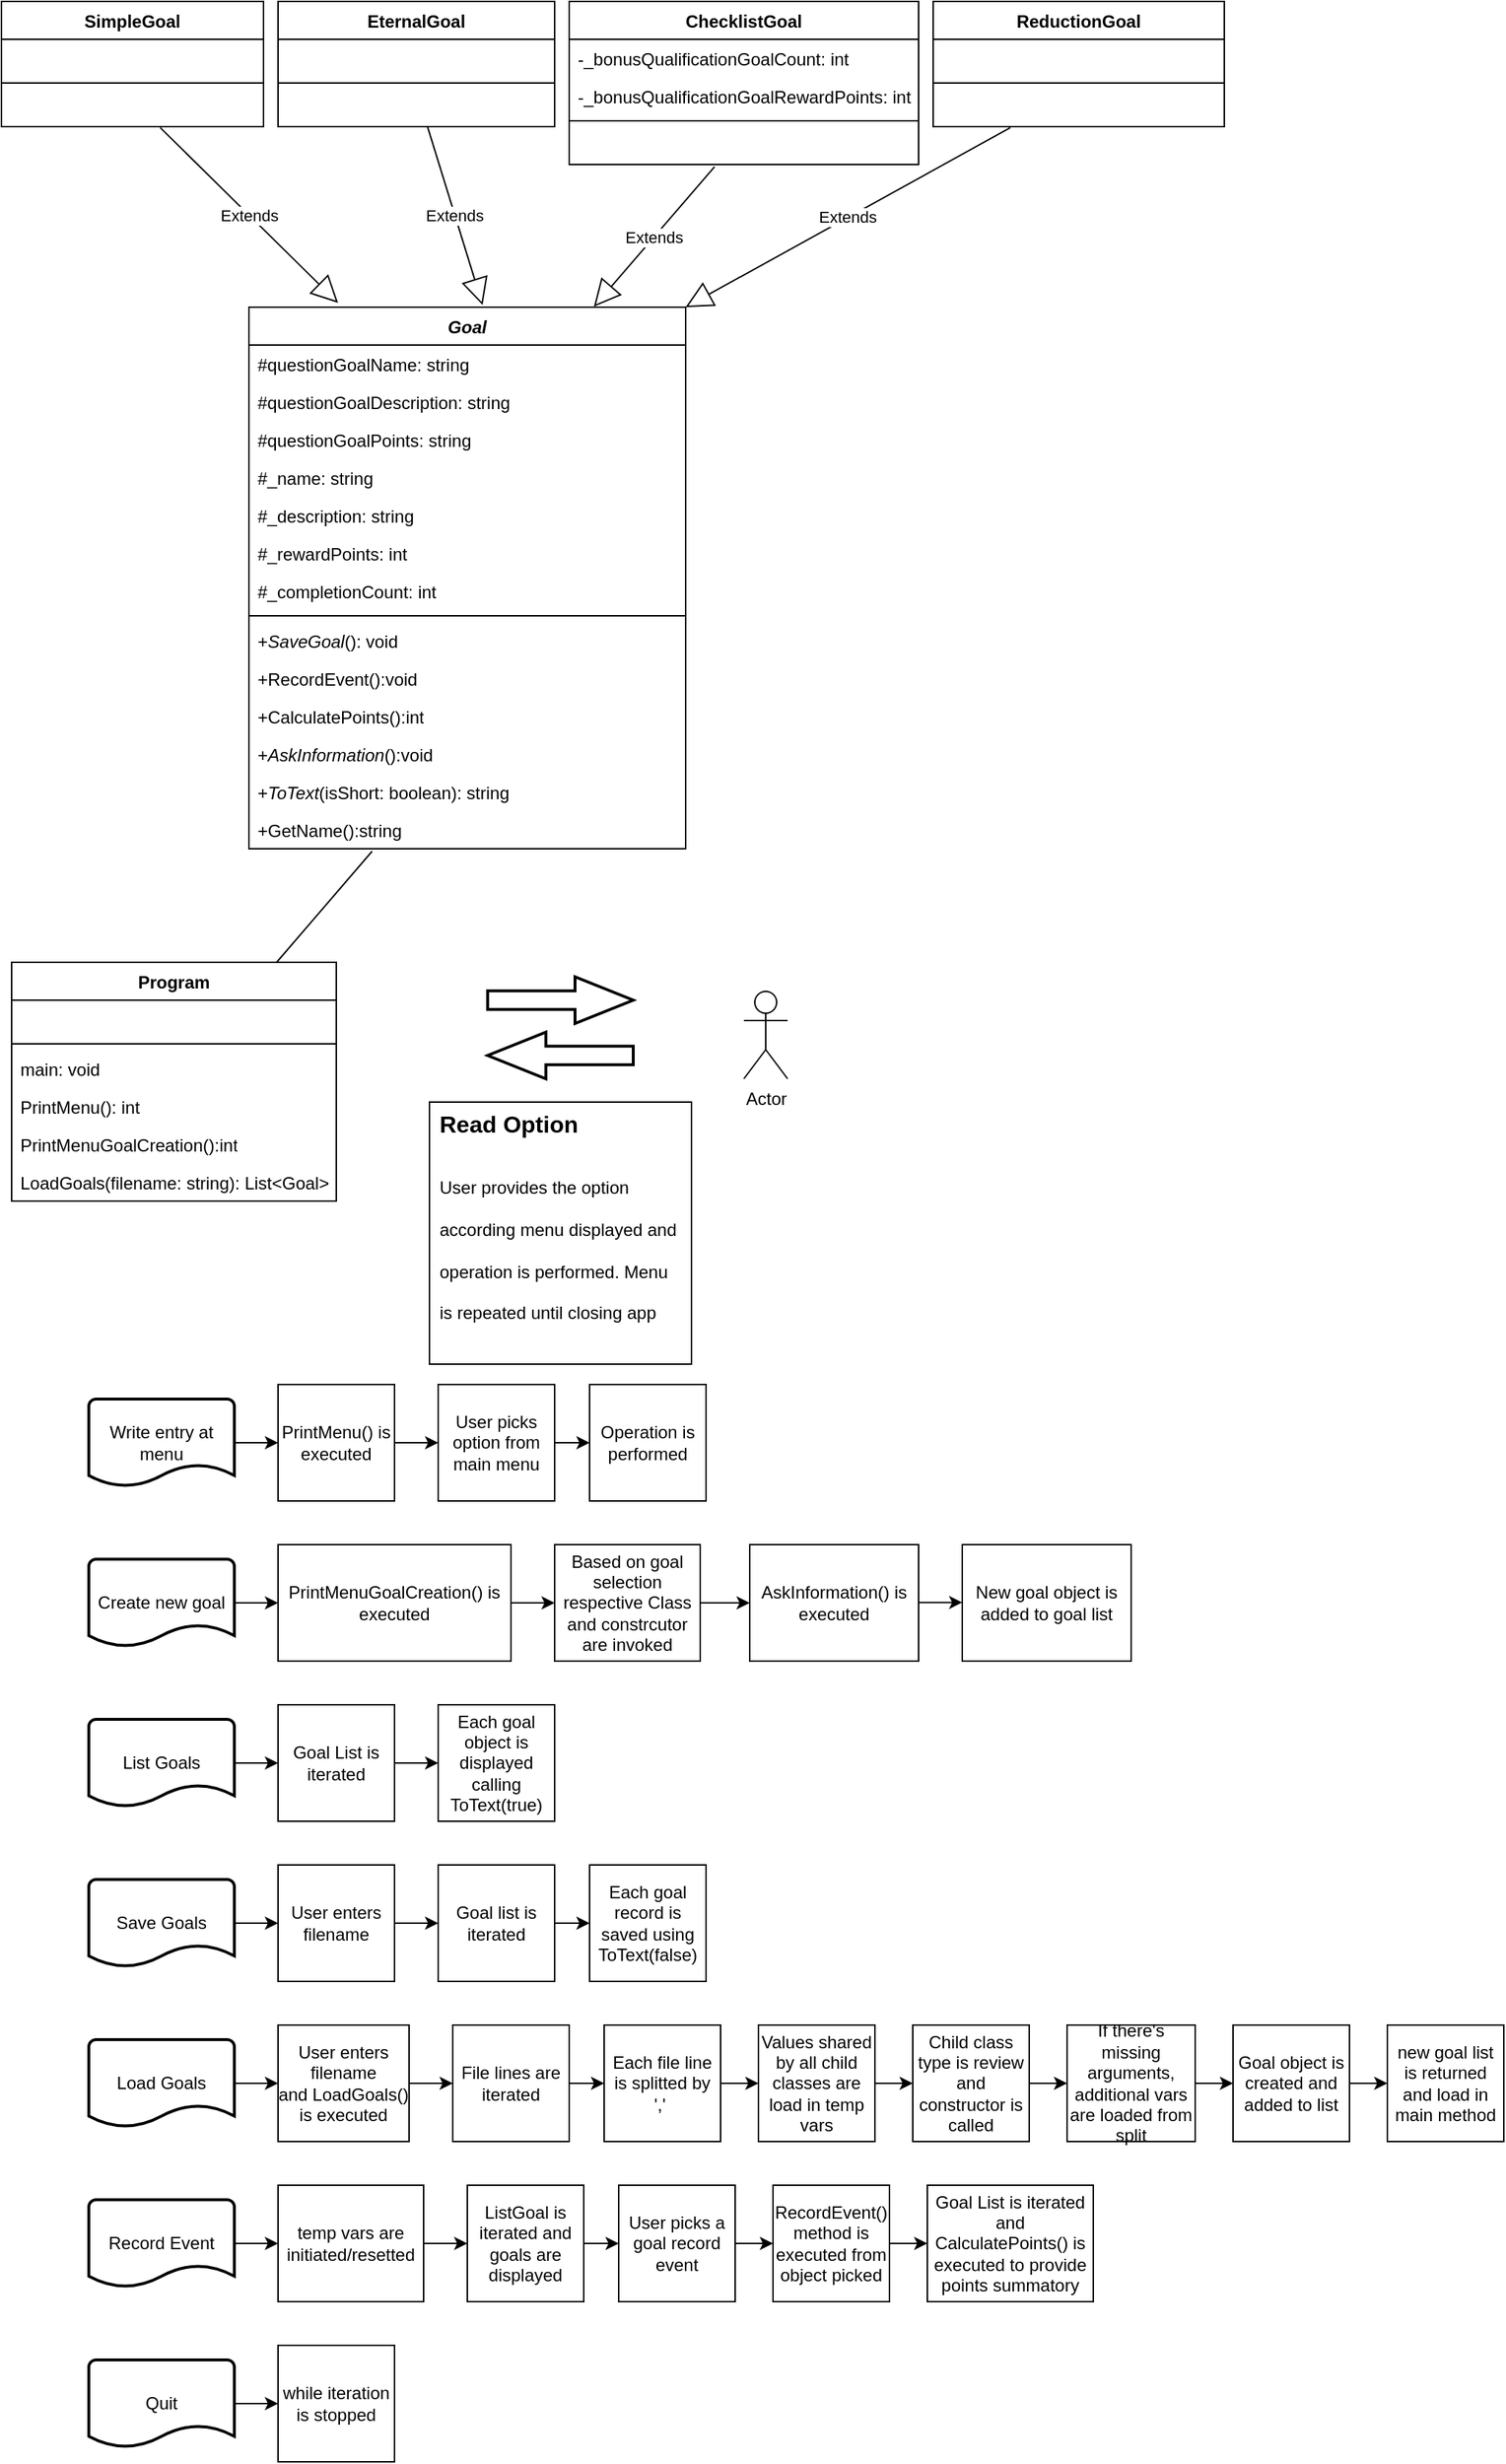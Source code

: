 <mxfile version="21.2.9" type="google">
  <diagram name="Página-1" id="rrA9re0o1Lf5HBQZPJvd">
    <mxGraphModel grid="1" page="1" gridSize="10" guides="1" tooltips="1" connect="1" arrows="1" fold="1" pageScale="1" pageWidth="3300" pageHeight="4681" math="0" shadow="0">
      <root>
        <mxCell id="0" />
        <mxCell id="1" parent="0" />
        <mxCell id="lyQR7dfn_63zOgrAIOVA-13" value="&lt;i&gt;Goal&lt;/i&gt;" style="swimlane;fontStyle=1;align=center;verticalAlign=top;childLayout=stackLayout;horizontal=1;startSize=26;horizontalStack=0;resizeParent=1;resizeParentMax=0;resizeLast=0;collapsible=1;marginBottom=0;whiteSpace=wrap;html=1;" vertex="1" parent="1">
          <mxGeometry x="180" y="230" width="300" height="372" as="geometry" />
        </mxCell>
        <mxCell id="srRdRN-oWmKrugsw8aTW-12" value="#questionGoalName: string" style="text;strokeColor=none;fillColor=none;align=left;verticalAlign=top;spacingLeft=4;spacingRight=4;overflow=hidden;rotatable=0;points=[[0,0.5],[1,0.5]];portConstraint=eastwest;whiteSpace=wrap;html=1;" vertex="1" parent="lyQR7dfn_63zOgrAIOVA-13">
          <mxGeometry y="26" width="300" height="26" as="geometry" />
        </mxCell>
        <mxCell id="srRdRN-oWmKrugsw8aTW-13" value="#questionGoalDescription: string" style="text;strokeColor=none;fillColor=none;align=left;verticalAlign=top;spacingLeft=4;spacingRight=4;overflow=hidden;rotatable=0;points=[[0,0.5],[1,0.5]];portConstraint=eastwest;whiteSpace=wrap;html=1;" vertex="1" parent="lyQR7dfn_63zOgrAIOVA-13">
          <mxGeometry y="52" width="300" height="26" as="geometry" />
        </mxCell>
        <mxCell id="srRdRN-oWmKrugsw8aTW-14" value="#questionGoalPoints: string" style="text;strokeColor=none;fillColor=none;align=left;verticalAlign=top;spacingLeft=4;spacingRight=4;overflow=hidden;rotatable=0;points=[[0,0.5],[1,0.5]];portConstraint=eastwest;whiteSpace=wrap;html=1;" vertex="1" parent="lyQR7dfn_63zOgrAIOVA-13">
          <mxGeometry y="78" width="300" height="26" as="geometry" />
        </mxCell>
        <mxCell id="lyQR7dfn_63zOgrAIOVA-17" value="#_name: string" style="text;strokeColor=none;fillColor=none;align=left;verticalAlign=top;spacingLeft=4;spacingRight=4;overflow=hidden;rotatable=0;points=[[0,0.5],[1,0.5]];portConstraint=eastwest;whiteSpace=wrap;html=1;" vertex="1" parent="lyQR7dfn_63zOgrAIOVA-13">
          <mxGeometry y="104" width="300" height="26" as="geometry" />
        </mxCell>
        <mxCell id="lyQR7dfn_63zOgrAIOVA-14" value="#_description: string" style="text;strokeColor=none;fillColor=none;align=left;verticalAlign=top;spacingLeft=4;spacingRight=4;overflow=hidden;rotatable=0;points=[[0,0.5],[1,0.5]];portConstraint=eastwest;whiteSpace=wrap;html=1;" vertex="1" parent="lyQR7dfn_63zOgrAIOVA-13">
          <mxGeometry y="130" width="300" height="26" as="geometry" />
        </mxCell>
        <mxCell id="peohAKJxIeYFRGhAlKBV-2" value="#_rewardPoints: int" style="text;strokeColor=none;fillColor=none;align=left;verticalAlign=top;spacingLeft=4;spacingRight=4;overflow=hidden;rotatable=0;points=[[0,0.5],[1,0.5]];portConstraint=eastwest;whiteSpace=wrap;html=1;" vertex="1" parent="lyQR7dfn_63zOgrAIOVA-13">
          <mxGeometry y="156" width="300" height="26" as="geometry" />
        </mxCell>
        <mxCell id="peohAKJxIeYFRGhAlKBV-3" value="#_completionCount: int" style="text;strokeColor=none;fillColor=none;align=left;verticalAlign=top;spacingLeft=4;spacingRight=4;overflow=hidden;rotatable=0;points=[[0,0.5],[1,0.5]];portConstraint=eastwest;whiteSpace=wrap;html=1;" vertex="1" parent="lyQR7dfn_63zOgrAIOVA-13">
          <mxGeometry y="182" width="300" height="26" as="geometry" />
        </mxCell>
        <mxCell id="lyQR7dfn_63zOgrAIOVA-15" value="" style="line;strokeWidth=1;fillColor=none;align=left;verticalAlign=middle;spacingTop=-1;spacingLeft=3;spacingRight=3;rotatable=0;labelPosition=right;points=[];portConstraint=eastwest;strokeColor=inherit;" vertex="1" parent="lyQR7dfn_63zOgrAIOVA-13">
          <mxGeometry y="208" width="300" height="8" as="geometry" />
        </mxCell>
        <mxCell id="lyQR7dfn_63zOgrAIOVA-20" value="+&lt;i&gt;SaveGoal&lt;/i&gt;(): void" style="text;strokeColor=none;fillColor=none;align=left;verticalAlign=top;spacingLeft=4;spacingRight=4;overflow=hidden;rotatable=0;points=[[0,0.5],[1,0.5]];portConstraint=eastwest;whiteSpace=wrap;html=1;" vertex="1" parent="lyQR7dfn_63zOgrAIOVA-13">
          <mxGeometry y="216" width="300" height="26" as="geometry" />
        </mxCell>
        <mxCell id="peohAKJxIeYFRGhAlKBV-9" value="+RecordEvent():void" style="text;strokeColor=none;fillColor=none;align=left;verticalAlign=top;spacingLeft=4;spacingRight=4;overflow=hidden;rotatable=0;points=[[0,0.5],[1,0.5]];portConstraint=eastwest;whiteSpace=wrap;html=1;" vertex="1" parent="lyQR7dfn_63zOgrAIOVA-13">
          <mxGeometry y="242" width="300" height="26" as="geometry" />
        </mxCell>
        <mxCell id="peohAKJxIeYFRGhAlKBV-30" value="+CalculatePoints():int" style="text;strokeColor=none;fillColor=none;align=left;verticalAlign=top;spacingLeft=4;spacingRight=4;overflow=hidden;rotatable=0;points=[[0,0.5],[1,0.5]];portConstraint=eastwest;whiteSpace=wrap;html=1;" vertex="1" parent="lyQR7dfn_63zOgrAIOVA-13">
          <mxGeometry y="268" width="300" height="26" as="geometry" />
        </mxCell>
        <mxCell id="srRdRN-oWmKrugsw8aTW-11" value="+&lt;i style=&quot;border-color: var(--border-color);&quot;&gt;AskInformation&lt;/i&gt;():void" style="text;strokeColor=none;fillColor=none;align=left;verticalAlign=top;spacingLeft=4;spacingRight=4;overflow=hidden;rotatable=0;points=[[0,0.5],[1,0.5]];portConstraint=eastwest;whiteSpace=wrap;html=1;" vertex="1" parent="lyQR7dfn_63zOgrAIOVA-13">
          <mxGeometry y="294" width="300" height="26" as="geometry" />
        </mxCell>
        <mxCell id="srRdRN-oWmKrugsw8aTW-15" value="+&lt;i&gt;ToText&lt;/i&gt;(isShort: boolean): string&amp;nbsp;" style="text;strokeColor=none;fillColor=none;align=left;verticalAlign=top;spacingLeft=4;spacingRight=4;overflow=hidden;rotatable=0;points=[[0,0.5],[1,0.5]];portConstraint=eastwest;whiteSpace=wrap;html=1;" vertex="1" parent="lyQR7dfn_63zOgrAIOVA-13">
          <mxGeometry y="320" width="300" height="26" as="geometry" />
        </mxCell>
        <mxCell id="srRdRN-oWmKrugsw8aTW-16" value="+GetName():string" style="text;strokeColor=none;fillColor=none;align=left;verticalAlign=top;spacingLeft=4;spacingRight=4;overflow=hidden;rotatable=0;points=[[0,0.5],[1,0.5]];portConstraint=eastwest;whiteSpace=wrap;html=1;" vertex="1" parent="lyQR7dfn_63zOgrAIOVA-13">
          <mxGeometry y="346" width="300" height="26" as="geometry" />
        </mxCell>
        <mxCell id="lyQR7dfn_63zOgrAIOVA-27" value="Program" style="swimlane;fontStyle=1;align=center;verticalAlign=top;childLayout=stackLayout;horizontal=1;startSize=26;horizontalStack=0;resizeParent=1;resizeParentMax=0;resizeLast=0;collapsible=1;marginBottom=0;whiteSpace=wrap;html=1;" vertex="1" parent="1">
          <mxGeometry x="17" y="680" width="223" height="164" as="geometry" />
        </mxCell>
        <mxCell id="lyQR7dfn_63zOgrAIOVA-28" value="&amp;nbsp;" style="text;strokeColor=none;fillColor=none;align=left;verticalAlign=top;spacingLeft=4;spacingRight=4;overflow=hidden;rotatable=0;points=[[0,0.5],[1,0.5]];portConstraint=eastwest;whiteSpace=wrap;html=1;" vertex="1" parent="lyQR7dfn_63zOgrAIOVA-27">
          <mxGeometry y="26" width="223" height="26" as="geometry" />
        </mxCell>
        <mxCell id="lyQR7dfn_63zOgrAIOVA-29" value="" style="line;strokeWidth=1;fillColor=none;align=left;verticalAlign=middle;spacingTop=-1;spacingLeft=3;spacingRight=3;rotatable=0;labelPosition=right;points=[];portConstraint=eastwest;strokeColor=inherit;" vertex="1" parent="lyQR7dfn_63zOgrAIOVA-27">
          <mxGeometry y="52" width="223" height="8" as="geometry" />
        </mxCell>
        <mxCell id="lyQR7dfn_63zOgrAIOVA-30" value="main: void" style="text;strokeColor=none;fillColor=none;align=left;verticalAlign=top;spacingLeft=4;spacingRight=4;overflow=hidden;rotatable=0;points=[[0,0.5],[1,0.5]];portConstraint=eastwest;whiteSpace=wrap;html=1;" vertex="1" parent="lyQR7dfn_63zOgrAIOVA-27">
          <mxGeometry y="60" width="223" height="26" as="geometry" />
        </mxCell>
        <mxCell id="peohAKJxIeYFRGhAlKBV-31" value="PrintMenu(): int" style="text;strokeColor=none;fillColor=none;align=left;verticalAlign=top;spacingLeft=4;spacingRight=4;overflow=hidden;rotatable=0;points=[[0,0.5],[1,0.5]];portConstraint=eastwest;whiteSpace=wrap;html=1;" vertex="1" parent="lyQR7dfn_63zOgrAIOVA-27">
          <mxGeometry y="86" width="223" height="26" as="geometry" />
        </mxCell>
        <mxCell id="srRdRN-oWmKrugsw8aTW-17" value="PrintMenuGoalCreation():int" style="text;strokeColor=none;fillColor=none;align=left;verticalAlign=top;spacingLeft=4;spacingRight=4;overflow=hidden;rotatable=0;points=[[0,0.5],[1,0.5]];portConstraint=eastwest;whiteSpace=wrap;html=1;" vertex="1" parent="lyQR7dfn_63zOgrAIOVA-27">
          <mxGeometry y="112" width="223" height="26" as="geometry" />
        </mxCell>
        <mxCell id="srRdRN-oWmKrugsw8aTW-18" value="LoadGoals(filename: string): List&amp;lt;Goal&amp;gt;" style="text;strokeColor=none;fillColor=none;align=left;verticalAlign=top;spacingLeft=4;spacingRight=4;overflow=hidden;rotatable=0;points=[[0,0.5],[1,0.5]];portConstraint=eastwest;whiteSpace=wrap;html=1;" vertex="1" parent="lyQR7dfn_63zOgrAIOVA-27">
          <mxGeometry y="138" width="223" height="26" as="geometry" />
        </mxCell>
        <mxCell id="lyQR7dfn_63zOgrAIOVA-31" value="Actor" style="shape=umlActor;verticalLabelPosition=bottom;verticalAlign=top;html=1;" vertex="1" parent="1">
          <mxGeometry x="520" y="700" width="30" height="60" as="geometry" />
        </mxCell>
        <mxCell id="lyQR7dfn_63zOgrAIOVA-40" value="" style="group" vertex="1" connectable="0" parent="1">
          <mxGeometry x="304" y="776" width="180" height="180" as="geometry" />
        </mxCell>
        <mxCell id="lyQR7dfn_63zOgrAIOVA-39" value="" style="whiteSpace=wrap;html=1;aspect=fixed;" vertex="1" parent="lyQR7dfn_63zOgrAIOVA-40">
          <mxGeometry width="180" height="180" as="geometry" />
        </mxCell>
        <mxCell id="lyQR7dfn_63zOgrAIOVA-38" value="&lt;h1 style=&quot;font-size: 16px;&quot;&gt;&lt;span style=&quot;background-color: initial;&quot;&gt;&lt;font style=&quot;font-size: 16px;&quot;&gt;Read Option&lt;/font&gt;&lt;/span&gt;&lt;/h1&gt;&lt;h1 style=&quot;&quot;&gt;&lt;span style=&quot;background-color: initial; font-weight: normal;&quot;&gt;&lt;font style=&quot;font-size: 12px;&quot;&gt;User provides the option according menu displayed and operation is performed. Menu is repeated until closing app&lt;/font&gt;&lt;/span&gt;&lt;br&gt;&lt;/h1&gt;" style="text;html=1;strokeColor=none;fillColor=none;spacing=5;spacingTop=-20;whiteSpace=wrap;overflow=hidden;rounded=0;" vertex="1" parent="lyQR7dfn_63zOgrAIOVA-40">
          <mxGeometry x="2" y="5" width="176" height="170" as="geometry" />
        </mxCell>
        <mxCell id="lyQR7dfn_63zOgrAIOVA-48" value="" style="group" connectable="0" vertex="1" parent="1">
          <mxGeometry x="300" y="540" width="100" height="70" as="geometry" />
        </mxCell>
        <mxCell id="lyQR7dfn_63zOgrAIOVA-33" value="" style="verticalLabelPosition=bottom;verticalAlign=top;html=1;strokeWidth=2;shape=mxgraph.arrows2.arrow;dy=0.6;dx=40;notch=0;" vertex="1" parent="lyQR7dfn_63zOgrAIOVA-48">
          <mxGeometry x="44" y="150" width="100" height="32" as="geometry" />
        </mxCell>
        <mxCell id="lyQR7dfn_63zOgrAIOVA-47" value="" style="verticalLabelPosition=bottom;verticalAlign=top;html=1;strokeWidth=2;shape=mxgraph.arrows2.arrow;dy=0.6;dx=40;notch=0;rotation=-180;" vertex="1" parent="lyQR7dfn_63zOgrAIOVA-48">
          <mxGeometry x="44" y="188" width="100" height="32" as="geometry" />
        </mxCell>
        <mxCell id="lyQR7dfn_63zOgrAIOVA-54" style="edgeStyle=orthogonalEdgeStyle;rounded=0;orthogonalLoop=1;jettySize=auto;html=1;exitX=1;exitY=0.5;exitDx=0;exitDy=0;exitPerimeter=0;entryX=0;entryY=0.5;entryDx=0;entryDy=0;" edge="1" parent="1" source="lyQR7dfn_63zOgrAIOVA-49" target="lyQR7dfn_63zOgrAIOVA-50">
          <mxGeometry relative="1" as="geometry" />
        </mxCell>
        <mxCell id="lyQR7dfn_63zOgrAIOVA-49" value="Write entry at menu" style="strokeWidth=2;html=1;shape=mxgraph.flowchart.document2;whiteSpace=wrap;size=0.25;" vertex="1" parent="1">
          <mxGeometry x="70" y="980" width="100" height="60" as="geometry" />
        </mxCell>
        <mxCell id="lyQR7dfn_63zOgrAIOVA-55" style="edgeStyle=orthogonalEdgeStyle;rounded=0;orthogonalLoop=1;jettySize=auto;html=1;exitX=1;exitY=0.5;exitDx=0;exitDy=0;entryX=0;entryY=0.5;entryDx=0;entryDy=0;" edge="1" parent="1" source="lyQR7dfn_63zOgrAIOVA-50" target="lyQR7dfn_63zOgrAIOVA-51">
          <mxGeometry relative="1" as="geometry" />
        </mxCell>
        <mxCell id="lyQR7dfn_63zOgrAIOVA-50" value="PrintMenu() is executed" style="whiteSpace=wrap;html=1;aspect=fixed;" vertex="1" parent="1">
          <mxGeometry x="200" y="970" width="80" height="80" as="geometry" />
        </mxCell>
        <mxCell id="lyQR7dfn_63zOgrAIOVA-56" style="edgeStyle=orthogonalEdgeStyle;rounded=0;orthogonalLoop=1;jettySize=auto;html=1;exitX=1;exitY=0.5;exitDx=0;exitDy=0;entryX=0;entryY=0.5;entryDx=0;entryDy=0;" edge="1" parent="1" source="lyQR7dfn_63zOgrAIOVA-51" target="lyQR7dfn_63zOgrAIOVA-52">
          <mxGeometry relative="1" as="geometry" />
        </mxCell>
        <mxCell id="lyQR7dfn_63zOgrAIOVA-51" value="User picks option from main menu" style="whiteSpace=wrap;html=1;aspect=fixed;" vertex="1" parent="1">
          <mxGeometry x="310" y="970" width="80" height="80" as="geometry" />
        </mxCell>
        <mxCell id="lyQR7dfn_63zOgrAIOVA-52" value="Operation is performed" style="whiteSpace=wrap;html=1;aspect=fixed;" vertex="1" parent="1">
          <mxGeometry x="414" y="970" width="80" height="80" as="geometry" />
        </mxCell>
        <mxCell id="lyQR7dfn_63zOgrAIOVA-58" style="edgeStyle=orthogonalEdgeStyle;rounded=0;orthogonalLoop=1;jettySize=auto;html=1;exitX=1;exitY=0.5;exitDx=0;exitDy=0;exitPerimeter=0;entryX=0;entryY=0.5;entryDx=0;entryDy=0;" edge="1" parent="1" source="lyQR7dfn_63zOgrAIOVA-59" target="lyQR7dfn_63zOgrAIOVA-61">
          <mxGeometry relative="1" as="geometry" />
        </mxCell>
        <mxCell id="lyQR7dfn_63zOgrAIOVA-59" value="Create new goal" style="strokeWidth=2;html=1;shape=mxgraph.flowchart.document2;whiteSpace=wrap;size=0.25;" vertex="1" parent="1">
          <mxGeometry x="70" y="1090" width="100" height="60" as="geometry" />
        </mxCell>
        <mxCell id="lyQR7dfn_63zOgrAIOVA-60" style="edgeStyle=orthogonalEdgeStyle;rounded=0;orthogonalLoop=1;jettySize=auto;html=1;exitX=1;exitY=0.5;exitDx=0;exitDy=0;entryX=0;entryY=0.5;entryDx=0;entryDy=0;" edge="1" parent="1" source="lyQR7dfn_63zOgrAIOVA-61" target="lyQR7dfn_63zOgrAIOVA-63">
          <mxGeometry relative="1" as="geometry" />
        </mxCell>
        <mxCell id="lyQR7dfn_63zOgrAIOVA-61" value="PrintMenuGoalCreation() is executed" style="whiteSpace=wrap;html=1;" vertex="1" parent="1">
          <mxGeometry x="200" y="1080" width="160" height="80" as="geometry" />
        </mxCell>
        <mxCell id="lyQR7dfn_63zOgrAIOVA-62" style="edgeStyle=orthogonalEdgeStyle;rounded=0;orthogonalLoop=1;jettySize=auto;html=1;exitX=1;exitY=0.5;exitDx=0;exitDy=0;entryX=0;entryY=0.5;entryDx=0;entryDy=0;" edge="1" parent="1" source="lyQR7dfn_63zOgrAIOVA-63" target="lyQR7dfn_63zOgrAIOVA-65">
          <mxGeometry relative="1" as="geometry" />
        </mxCell>
        <mxCell id="lyQR7dfn_63zOgrAIOVA-63" value="Based on goal selection respective Class and constrcutor are invoked" style="whiteSpace=wrap;html=1;" vertex="1" parent="1">
          <mxGeometry x="390" y="1080" width="100" height="80" as="geometry" />
        </mxCell>
        <mxCell id="lyQR7dfn_63zOgrAIOVA-65" value="AskInformation() is executed" style="whiteSpace=wrap;html=1;" vertex="1" parent="1">
          <mxGeometry x="524" y="1080" width="116" height="80" as="geometry" />
        </mxCell>
        <mxCell id="lyQR7dfn_63zOgrAIOVA-67" style="edgeStyle=orthogonalEdgeStyle;rounded=0;orthogonalLoop=1;jettySize=auto;html=1;exitX=1;exitY=0.5;exitDx=0;exitDy=0;exitPerimeter=0;entryX=0;entryY=0.5;entryDx=0;entryDy=0;" edge="1" parent="1" source="lyQR7dfn_63zOgrAIOVA-68" target="lyQR7dfn_63zOgrAIOVA-70">
          <mxGeometry relative="1" as="geometry" />
        </mxCell>
        <mxCell id="lyQR7dfn_63zOgrAIOVA-68" value="List Goals" style="strokeWidth=2;html=1;shape=mxgraph.flowchart.document2;whiteSpace=wrap;size=0.25;" vertex="1" parent="1">
          <mxGeometry x="70" y="1200" width="100" height="60" as="geometry" />
        </mxCell>
        <mxCell id="lyQR7dfn_63zOgrAIOVA-69" style="edgeStyle=orthogonalEdgeStyle;rounded=0;orthogonalLoop=1;jettySize=auto;html=1;exitX=1;exitY=0.5;exitDx=0;exitDy=0;entryX=0;entryY=0.5;entryDx=0;entryDy=0;" edge="1" parent="1" source="lyQR7dfn_63zOgrAIOVA-70" target="lyQR7dfn_63zOgrAIOVA-72">
          <mxGeometry relative="1" as="geometry" />
        </mxCell>
        <mxCell id="lyQR7dfn_63zOgrAIOVA-70" value="Goal List is iterated" style="whiteSpace=wrap;html=1;aspect=fixed;" vertex="1" parent="1">
          <mxGeometry x="200" y="1190" width="80" height="80" as="geometry" />
        </mxCell>
        <mxCell id="lyQR7dfn_63zOgrAIOVA-72" value="Each goal object is displayed calling ToText(true)" style="whiteSpace=wrap;html=1;aspect=fixed;" vertex="1" parent="1">
          <mxGeometry x="310" y="1190" width="80" height="80" as="geometry" />
        </mxCell>
        <mxCell id="lyQR7dfn_63zOgrAIOVA-76" style="edgeStyle=orthogonalEdgeStyle;rounded=0;orthogonalLoop=1;jettySize=auto;html=1;exitX=1;exitY=0.5;exitDx=0;exitDy=0;exitPerimeter=0;entryX=0;entryY=0.5;entryDx=0;entryDy=0;" edge="1" parent="1" source="lyQR7dfn_63zOgrAIOVA-77" target="lyQR7dfn_63zOgrAIOVA-79">
          <mxGeometry relative="1" as="geometry" />
        </mxCell>
        <mxCell id="lyQR7dfn_63zOgrAIOVA-77" value="Save Goals" style="strokeWidth=2;html=1;shape=mxgraph.flowchart.document2;whiteSpace=wrap;size=0.25;" vertex="1" parent="1">
          <mxGeometry x="70" y="1310" width="100" height="60" as="geometry" />
        </mxCell>
        <mxCell id="lyQR7dfn_63zOgrAIOVA-78" style="edgeStyle=orthogonalEdgeStyle;rounded=0;orthogonalLoop=1;jettySize=auto;html=1;exitX=1;exitY=0.5;exitDx=0;exitDy=0;entryX=0;entryY=0.5;entryDx=0;entryDy=0;" edge="1" parent="1" source="lyQR7dfn_63zOgrAIOVA-79" target="lyQR7dfn_63zOgrAIOVA-81">
          <mxGeometry relative="1" as="geometry" />
        </mxCell>
        <mxCell id="lyQR7dfn_63zOgrAIOVA-79" value="User enters filename" style="whiteSpace=wrap;html=1;aspect=fixed;" vertex="1" parent="1">
          <mxGeometry x="200" y="1300" width="80" height="80" as="geometry" />
        </mxCell>
        <mxCell id="lyQR7dfn_63zOgrAIOVA-80" style="edgeStyle=orthogonalEdgeStyle;rounded=0;orthogonalLoop=1;jettySize=auto;html=1;exitX=1;exitY=0.5;exitDx=0;exitDy=0;entryX=0;entryY=0.5;entryDx=0;entryDy=0;" edge="1" parent="1" source="lyQR7dfn_63zOgrAIOVA-81" target="lyQR7dfn_63zOgrAIOVA-83">
          <mxGeometry relative="1" as="geometry" />
        </mxCell>
        <mxCell id="lyQR7dfn_63zOgrAIOVA-81" value="Goal list is iterated" style="whiteSpace=wrap;html=1;aspect=fixed;" vertex="1" parent="1">
          <mxGeometry x="310" y="1300" width="80" height="80" as="geometry" />
        </mxCell>
        <mxCell id="lyQR7dfn_63zOgrAIOVA-83" value="Each goal record is saved using ToText(false)" style="whiteSpace=wrap;html=1;aspect=fixed;" vertex="1" parent="1">
          <mxGeometry x="414" y="1300" width="80" height="80" as="geometry" />
        </mxCell>
        <mxCell id="peohAKJxIeYFRGhAlKBV-10" value="SimpleGoal" style="swimlane;fontStyle=1;align=center;verticalAlign=top;childLayout=stackLayout;horizontal=1;startSize=26;horizontalStack=0;resizeParent=1;resizeParentMax=0;resizeLast=0;collapsible=1;marginBottom=0;whiteSpace=wrap;html=1;" vertex="1" parent="1">
          <mxGeometry x="10" y="20" width="180" height="86" as="geometry" />
        </mxCell>
        <mxCell id="peohAKJxIeYFRGhAlKBV-14" value="&amp;nbsp;" style="text;strokeColor=none;fillColor=none;align=left;verticalAlign=top;spacingLeft=4;spacingRight=4;overflow=hidden;rotatable=0;points=[[0,0.5],[1,0.5]];portConstraint=eastwest;whiteSpace=wrap;html=1;" vertex="1" parent="peohAKJxIeYFRGhAlKBV-10">
          <mxGeometry y="26" width="180" height="26" as="geometry" />
        </mxCell>
        <mxCell id="peohAKJxIeYFRGhAlKBV-15" value="" style="line;strokeWidth=1;fillColor=none;align=left;verticalAlign=middle;spacingTop=-1;spacingLeft=3;spacingRight=3;rotatable=0;labelPosition=right;points=[];portConstraint=eastwest;strokeColor=inherit;" vertex="1" parent="peohAKJxIeYFRGhAlKBV-10">
          <mxGeometry y="52" width="180" height="8" as="geometry" />
        </mxCell>
        <mxCell id="srRdRN-oWmKrugsw8aTW-6" value="&amp;nbsp;" style="text;strokeColor=none;fillColor=none;align=left;verticalAlign=top;spacingLeft=4;spacingRight=4;overflow=hidden;rotatable=0;points=[[0,0.5],[1,0.5]];portConstraint=eastwest;whiteSpace=wrap;html=1;" vertex="1" parent="peohAKJxIeYFRGhAlKBV-10">
          <mxGeometry y="60" width="180" height="26" as="geometry" />
        </mxCell>
        <mxCell id="peohAKJxIeYFRGhAlKBV-22" value="EternalGoal" style="swimlane;fontStyle=1;align=center;verticalAlign=top;childLayout=stackLayout;horizontal=1;startSize=26;horizontalStack=0;resizeParent=1;resizeParentMax=0;resizeLast=0;collapsible=1;marginBottom=0;whiteSpace=wrap;html=1;" vertex="1" parent="1">
          <mxGeometry x="200" y="20" width="190" height="86" as="geometry" />
        </mxCell>
        <mxCell id="peohAKJxIeYFRGhAlKBV-23" value="&amp;nbsp;" style="text;strokeColor=none;fillColor=none;align=left;verticalAlign=top;spacingLeft=4;spacingRight=4;overflow=hidden;rotatable=0;points=[[0,0.5],[1,0.5]];portConstraint=eastwest;whiteSpace=wrap;html=1;" vertex="1" parent="peohAKJxIeYFRGhAlKBV-22">
          <mxGeometry y="26" width="190" height="26" as="geometry" />
        </mxCell>
        <mxCell id="peohAKJxIeYFRGhAlKBV-24" value="" style="line;strokeWidth=1;fillColor=none;align=left;verticalAlign=middle;spacingTop=-1;spacingLeft=3;spacingRight=3;rotatable=0;labelPosition=right;points=[];portConstraint=eastwest;strokeColor=inherit;" vertex="1" parent="peohAKJxIeYFRGhAlKBV-22">
          <mxGeometry y="52" width="190" height="8" as="geometry" />
        </mxCell>
        <mxCell id="srRdRN-oWmKrugsw8aTW-7" value="&amp;nbsp;" style="text;strokeColor=none;fillColor=none;align=left;verticalAlign=top;spacingLeft=4;spacingRight=4;overflow=hidden;rotatable=0;points=[[0,0.5],[1,0.5]];portConstraint=eastwest;whiteSpace=wrap;html=1;" vertex="1" parent="peohAKJxIeYFRGhAlKBV-22">
          <mxGeometry y="60" width="190" height="26" as="geometry" />
        </mxCell>
        <mxCell id="peohAKJxIeYFRGhAlKBV-26" value="ChecklistGoal" style="swimlane;fontStyle=1;align=center;verticalAlign=top;childLayout=stackLayout;horizontal=1;startSize=26;horizontalStack=0;resizeParent=1;resizeParentMax=0;resizeLast=0;collapsible=1;marginBottom=0;whiteSpace=wrap;html=1;" vertex="1" parent="1">
          <mxGeometry x="400" y="20" width="240" height="112" as="geometry" />
        </mxCell>
        <mxCell id="peohAKJxIeYFRGhAlKBV-27" value="-_bonusQualificationGoalCount: int" style="text;strokeColor=none;fillColor=none;align=left;verticalAlign=top;spacingLeft=4;spacingRight=4;overflow=hidden;rotatable=0;points=[[0,0.5],[1,0.5]];portConstraint=eastwest;whiteSpace=wrap;html=1;" vertex="1" parent="peohAKJxIeYFRGhAlKBV-26">
          <mxGeometry y="26" width="240" height="26" as="geometry" />
        </mxCell>
        <mxCell id="srRdRN-oWmKrugsw8aTW-10" value="-_bonusQualificationGoalRewardPoints: int" style="text;strokeColor=none;fillColor=none;align=left;verticalAlign=top;spacingLeft=4;spacingRight=4;overflow=hidden;rotatable=0;points=[[0,0.5],[1,0.5]];portConstraint=eastwest;whiteSpace=wrap;html=1;" vertex="1" parent="peohAKJxIeYFRGhAlKBV-26">
          <mxGeometry y="52" width="240" height="26" as="geometry" />
        </mxCell>
        <mxCell id="peohAKJxIeYFRGhAlKBV-28" value="" style="line;strokeWidth=1;fillColor=none;align=left;verticalAlign=middle;spacingTop=-1;spacingLeft=3;spacingRight=3;rotatable=0;labelPosition=right;points=[];portConstraint=eastwest;strokeColor=inherit;" vertex="1" parent="peohAKJxIeYFRGhAlKBV-26">
          <mxGeometry y="78" width="240" height="8" as="geometry" />
        </mxCell>
        <mxCell id="srRdRN-oWmKrugsw8aTW-8" value="&amp;nbsp;" style="text;strokeColor=none;fillColor=none;align=left;verticalAlign=top;spacingLeft=4;spacingRight=4;overflow=hidden;rotatable=0;points=[[0,0.5],[1,0.5]];portConstraint=eastwest;whiteSpace=wrap;html=1;" vertex="1" parent="peohAKJxIeYFRGhAlKBV-26">
          <mxGeometry y="86" width="240" height="26" as="geometry" />
        </mxCell>
        <mxCell id="peohAKJxIeYFRGhAlKBV-40" value="Extends" style="endArrow=block;endSize=16;endFill=0;html=1;rounded=0;exitX=0.416;exitY=1.06;exitDx=0;exitDy=0;exitPerimeter=0;entryX=0.79;entryY=-0.001;entryDx=0;entryDy=0;entryPerimeter=0;" edge="1" parent="1" source="srRdRN-oWmKrugsw8aTW-8" target="lyQR7dfn_63zOgrAIOVA-13">
          <mxGeometry width="160" relative="1" as="geometry">
            <mxPoint x="550" y="300" as="sourcePoint" />
            <mxPoint x="780" y="260" as="targetPoint" />
          </mxGeometry>
        </mxCell>
        <mxCell id="peohAKJxIeYFRGhAlKBV-41" value="Extends" style="endArrow=block;endSize=16;endFill=0;html=1;rounded=0;entryX=0.535;entryY=-0.004;entryDx=0;entryDy=0;entryPerimeter=0;exitX=0.54;exitY=0.993;exitDx=0;exitDy=0;exitPerimeter=0;" edge="1" parent="1" source="srRdRN-oWmKrugsw8aTW-7" target="lyQR7dfn_63zOgrAIOVA-13">
          <mxGeometry width="160" relative="1" as="geometry">
            <mxPoint x="330" y="140" as="sourcePoint" />
            <mxPoint x="308" y="208" as="targetPoint" />
          </mxGeometry>
        </mxCell>
        <mxCell id="peohAKJxIeYFRGhAlKBV-42" value="Extends" style="endArrow=block;endSize=16;endFill=0;html=1;rounded=0;entryX=0.204;entryY=-0.008;entryDx=0;entryDy=0;entryPerimeter=0;exitX=0.606;exitY=1.027;exitDx=0;exitDy=0;exitPerimeter=0;" edge="1" parent="1" source="srRdRN-oWmKrugsw8aTW-6" target="lyQR7dfn_63zOgrAIOVA-13">
          <mxGeometry width="160" relative="1" as="geometry">
            <mxPoint x="150" y="140" as="sourcePoint" />
            <mxPoint x="130" y="208" as="targetPoint" />
          </mxGeometry>
        </mxCell>
        <mxCell id="peohAKJxIeYFRGhAlKBV-44" value="" style="endArrow=none;html=1;rounded=0;entryX=0.282;entryY=1.067;entryDx=0;entryDy=0;entryPerimeter=0;" edge="1" parent="1" source="lyQR7dfn_63zOgrAIOVA-27" target="srRdRN-oWmKrugsw8aTW-16">
          <mxGeometry width="50" height="50" relative="1" as="geometry">
            <mxPoint x="240" y="630" as="sourcePoint" />
            <mxPoint x="100" y="600" as="targetPoint" />
          </mxGeometry>
        </mxCell>
        <mxCell id="srRdRN-oWmKrugsw8aTW-1" value="ReductionGoal" style="swimlane;fontStyle=1;align=center;verticalAlign=top;childLayout=stackLayout;horizontal=1;startSize=26;horizontalStack=0;resizeParent=1;resizeParentMax=0;resizeLast=0;collapsible=1;marginBottom=0;whiteSpace=wrap;html=1;" vertex="1" parent="1">
          <mxGeometry x="650" y="20" width="200" height="86" as="geometry" />
        </mxCell>
        <mxCell id="srRdRN-oWmKrugsw8aTW-2" value="&amp;nbsp;" style="text;strokeColor=none;fillColor=none;align=left;verticalAlign=top;spacingLeft=4;spacingRight=4;overflow=hidden;rotatable=0;points=[[0,0.5],[1,0.5]];portConstraint=eastwest;whiteSpace=wrap;html=1;" vertex="1" parent="srRdRN-oWmKrugsw8aTW-1">
          <mxGeometry y="26" width="200" height="26" as="geometry" />
        </mxCell>
        <mxCell id="srRdRN-oWmKrugsw8aTW-3" value="" style="line;strokeWidth=1;fillColor=none;align=left;verticalAlign=middle;spacingTop=-1;spacingLeft=3;spacingRight=3;rotatable=0;labelPosition=right;points=[];portConstraint=eastwest;strokeColor=inherit;" vertex="1" parent="srRdRN-oWmKrugsw8aTW-1">
          <mxGeometry y="52" width="200" height="8" as="geometry" />
        </mxCell>
        <mxCell id="srRdRN-oWmKrugsw8aTW-9" value="&amp;nbsp;" style="text;strokeColor=none;fillColor=none;align=left;verticalAlign=top;spacingLeft=4;spacingRight=4;overflow=hidden;rotatable=0;points=[[0,0.5],[1,0.5]];portConstraint=eastwest;whiteSpace=wrap;html=1;" vertex="1" parent="srRdRN-oWmKrugsw8aTW-1">
          <mxGeometry y="60" width="200" height="26" as="geometry" />
        </mxCell>
        <mxCell id="srRdRN-oWmKrugsw8aTW-5" value="Extends" style="endArrow=block;endSize=16;endFill=0;html=1;rounded=0;exitX=0.265;exitY=1.027;exitDx=0;exitDy=0;exitPerimeter=0;entryX=1;entryY=0;entryDx=0;entryDy=0;" edge="1" parent="1" source="srRdRN-oWmKrugsw8aTW-9" target="lyQR7dfn_63zOgrAIOVA-13">
          <mxGeometry width="160" relative="1" as="geometry">
            <mxPoint x="570" y="108" as="sourcePoint" />
            <mxPoint x="552" y="210" as="targetPoint" />
          </mxGeometry>
        </mxCell>
        <mxCell id="srRdRN-oWmKrugsw8aTW-19" style="edgeStyle=orthogonalEdgeStyle;rounded=0;orthogonalLoop=1;jettySize=auto;html=1;exitX=1;exitY=0.5;exitDx=0;exitDy=0;entryX=0;entryY=0.5;entryDx=0;entryDy=0;" edge="1" parent="1">
          <mxGeometry relative="1" as="geometry">
            <mxPoint x="640" y="1119.7" as="sourcePoint" />
            <mxPoint x="670" y="1119.7" as="targetPoint" />
          </mxGeometry>
        </mxCell>
        <mxCell id="srRdRN-oWmKrugsw8aTW-21" value="New goal object is added to goal list" style="whiteSpace=wrap;html=1;" vertex="1" parent="1">
          <mxGeometry x="670" y="1080" width="116" height="80" as="geometry" />
        </mxCell>
        <mxCell id="srRdRN-oWmKrugsw8aTW-22" style="edgeStyle=orthogonalEdgeStyle;rounded=0;orthogonalLoop=1;jettySize=auto;html=1;exitX=1;exitY=0.5;exitDx=0;exitDy=0;exitPerimeter=0;entryX=0;entryY=0.5;entryDx=0;entryDy=0;" edge="1" parent="1" source="srRdRN-oWmKrugsw8aTW-23" target="srRdRN-oWmKrugsw8aTW-25">
          <mxGeometry relative="1" as="geometry" />
        </mxCell>
        <mxCell id="srRdRN-oWmKrugsw8aTW-23" value="Load Goals" style="strokeWidth=2;html=1;shape=mxgraph.flowchart.document2;whiteSpace=wrap;size=0.25;" vertex="1" parent="1">
          <mxGeometry x="70" y="1420" width="100" height="60" as="geometry" />
        </mxCell>
        <mxCell id="srRdRN-oWmKrugsw8aTW-24" style="edgeStyle=orthogonalEdgeStyle;rounded=0;orthogonalLoop=1;jettySize=auto;html=1;exitX=1;exitY=0.5;exitDx=0;exitDy=0;entryX=0;entryY=0.5;entryDx=0;entryDy=0;" edge="1" parent="1" source="srRdRN-oWmKrugsw8aTW-25" target="srRdRN-oWmKrugsw8aTW-27">
          <mxGeometry relative="1" as="geometry" />
        </mxCell>
        <mxCell id="srRdRN-oWmKrugsw8aTW-25" value="User enters filename and&amp;nbsp;LoadGoals()&lt;br&gt;is executed" style="whiteSpace=wrap;html=1;" vertex="1" parent="1">
          <mxGeometry x="200" y="1410" width="90" height="80" as="geometry" />
        </mxCell>
        <mxCell id="srRdRN-oWmKrugsw8aTW-26" style="edgeStyle=orthogonalEdgeStyle;rounded=0;orthogonalLoop=1;jettySize=auto;html=1;exitX=1;exitY=0.5;exitDx=0;exitDy=0;entryX=0;entryY=0.5;entryDx=0;entryDy=0;" edge="1" parent="1" source="srRdRN-oWmKrugsw8aTW-27" target="srRdRN-oWmKrugsw8aTW-29">
          <mxGeometry relative="1" as="geometry" />
        </mxCell>
        <mxCell id="srRdRN-oWmKrugsw8aTW-27" value="File lines are iterated" style="whiteSpace=wrap;html=1;aspect=fixed;" vertex="1" parent="1">
          <mxGeometry x="320" y="1410" width="80" height="80" as="geometry" />
        </mxCell>
        <mxCell id="srRdRN-oWmKrugsw8aTW-28" style="edgeStyle=orthogonalEdgeStyle;rounded=0;orthogonalLoop=1;jettySize=auto;html=1;exitX=1;exitY=0.5;exitDx=0;exitDy=0;entryX=0;entryY=0.5;entryDx=0;entryDy=0;" edge="1" parent="1" source="srRdRN-oWmKrugsw8aTW-29" target="srRdRN-oWmKrugsw8aTW-30">
          <mxGeometry relative="1" as="geometry" />
        </mxCell>
        <mxCell id="srRdRN-oWmKrugsw8aTW-29" value="Each file line is splitted by &#39;,&#39;&amp;nbsp;" style="whiteSpace=wrap;html=1;aspect=fixed;" vertex="1" parent="1">
          <mxGeometry x="424" y="1410" width="80" height="80" as="geometry" />
        </mxCell>
        <mxCell id="srRdRN-oWmKrugsw8aTW-30" value="Values shared by all child classes are load in temp vars" style="whiteSpace=wrap;html=1;aspect=fixed;" vertex="1" parent="1">
          <mxGeometry x="530" y="1410" width="80" height="80" as="geometry" />
        </mxCell>
        <mxCell id="srRdRN-oWmKrugsw8aTW-31" style="edgeStyle=orthogonalEdgeStyle;rounded=0;orthogonalLoop=1;jettySize=auto;html=1;exitX=1;exitY=0.5;exitDx=0;exitDy=0;exitPerimeter=0;entryX=0;entryY=0.5;entryDx=0;entryDy=0;" edge="1" parent="1" source="srRdRN-oWmKrugsw8aTW-32" target="srRdRN-oWmKrugsw8aTW-34">
          <mxGeometry relative="1" as="geometry" />
        </mxCell>
        <mxCell id="srRdRN-oWmKrugsw8aTW-32" value="Record Event" style="strokeWidth=2;html=1;shape=mxgraph.flowchart.document2;whiteSpace=wrap;size=0.25;" vertex="1" parent="1">
          <mxGeometry x="70" y="1530" width="100" height="60" as="geometry" />
        </mxCell>
        <mxCell id="srRdRN-oWmKrugsw8aTW-33" style="edgeStyle=orthogonalEdgeStyle;rounded=0;orthogonalLoop=1;jettySize=auto;html=1;exitX=1;exitY=0.5;exitDx=0;exitDy=0;entryX=0;entryY=0.5;entryDx=0;entryDy=0;" edge="1" parent="1" target="srRdRN-oWmKrugsw8aTW-36">
          <mxGeometry relative="1" as="geometry">
            <mxPoint x="300.0" y="1560" as="sourcePoint" />
          </mxGeometry>
        </mxCell>
        <mxCell id="srRdRN-oWmKrugsw8aTW-34" value="temp vars are initiated/resetted" style="whiteSpace=wrap;html=1;" vertex="1" parent="1">
          <mxGeometry x="200" y="1520" width="100" height="80" as="geometry" />
        </mxCell>
        <mxCell id="srRdRN-oWmKrugsw8aTW-35" style="edgeStyle=orthogonalEdgeStyle;rounded=0;orthogonalLoop=1;jettySize=auto;html=1;exitX=1;exitY=0.5;exitDx=0;exitDy=0;entryX=0;entryY=0.5;entryDx=0;entryDy=0;" edge="1" parent="1" source="srRdRN-oWmKrugsw8aTW-36" target="srRdRN-oWmKrugsw8aTW-38">
          <mxGeometry relative="1" as="geometry" />
        </mxCell>
        <mxCell id="srRdRN-oWmKrugsw8aTW-36" value="ListGoal is iterated and goals are displayed" style="whiteSpace=wrap;html=1;aspect=fixed;" vertex="1" parent="1">
          <mxGeometry x="330" y="1520" width="80" height="80" as="geometry" />
        </mxCell>
        <mxCell id="srRdRN-oWmKrugsw8aTW-37" style="edgeStyle=orthogonalEdgeStyle;rounded=0;orthogonalLoop=1;jettySize=auto;html=1;exitX=1;exitY=0.5;exitDx=0;exitDy=0;entryX=0;entryY=0.5;entryDx=0;entryDy=0;" edge="1" parent="1" source="srRdRN-oWmKrugsw8aTW-38" target="srRdRN-oWmKrugsw8aTW-39">
          <mxGeometry relative="1" as="geometry" />
        </mxCell>
        <mxCell id="srRdRN-oWmKrugsw8aTW-38" value="User picks a goal record event" style="whiteSpace=wrap;html=1;aspect=fixed;" vertex="1" parent="1">
          <mxGeometry x="434" y="1520" width="80" height="80" as="geometry" />
        </mxCell>
        <mxCell id="srRdRN-oWmKrugsw8aTW-39" value="RecordEvent() method is executed from object picked" style="whiteSpace=wrap;html=1;aspect=fixed;" vertex="1" parent="1">
          <mxGeometry x="540" y="1520" width="80" height="80" as="geometry" />
        </mxCell>
        <mxCell id="srRdRN-oWmKrugsw8aTW-40" style="edgeStyle=orthogonalEdgeStyle;rounded=0;orthogonalLoop=1;jettySize=auto;html=1;exitX=1;exitY=0.5;exitDx=0;exitDy=0;exitPerimeter=0;entryX=0;entryY=0.5;entryDx=0;entryDy=0;" edge="1" parent="1" source="srRdRN-oWmKrugsw8aTW-41" target="srRdRN-oWmKrugsw8aTW-43">
          <mxGeometry relative="1" as="geometry" />
        </mxCell>
        <mxCell id="srRdRN-oWmKrugsw8aTW-41" value="Quit" style="strokeWidth=2;html=1;shape=mxgraph.flowchart.document2;whiteSpace=wrap;size=0.25;" vertex="1" parent="1">
          <mxGeometry x="70" y="1640" width="100" height="60" as="geometry" />
        </mxCell>
        <mxCell id="srRdRN-oWmKrugsw8aTW-43" value="while iteration is stopped" style="whiteSpace=wrap;html=1;aspect=fixed;" vertex="1" parent="1">
          <mxGeometry x="200" y="1630" width="80" height="80" as="geometry" />
        </mxCell>
        <mxCell id="srRdRN-oWmKrugsw8aTW-49" style="edgeStyle=orthogonalEdgeStyle;rounded=0;orthogonalLoop=1;jettySize=auto;html=1;exitX=1;exitY=0.5;exitDx=0;exitDy=0;entryX=0;entryY=0.5;entryDx=0;entryDy=0;" edge="1" parent="1" target="srRdRN-oWmKrugsw8aTW-50">
          <mxGeometry relative="1" as="geometry">
            <mxPoint x="610" y="1450" as="sourcePoint" />
          </mxGeometry>
        </mxCell>
        <mxCell id="srRdRN-oWmKrugsw8aTW-50" value="Child class type is review and constructor is called" style="whiteSpace=wrap;html=1;aspect=fixed;" vertex="1" parent="1">
          <mxGeometry x="636" y="1410" width="80" height="80" as="geometry" />
        </mxCell>
        <mxCell id="srRdRN-oWmKrugsw8aTW-51" style="edgeStyle=orthogonalEdgeStyle;rounded=0;orthogonalLoop=1;jettySize=auto;html=1;exitX=1;exitY=0.5;exitDx=0;exitDy=0;entryX=0;entryY=0.5;entryDx=0;entryDy=0;" edge="1" parent="1" target="srRdRN-oWmKrugsw8aTW-52">
          <mxGeometry relative="1" as="geometry">
            <mxPoint x="716" y="1450" as="sourcePoint" />
          </mxGeometry>
        </mxCell>
        <mxCell id="srRdRN-oWmKrugsw8aTW-52" value="If there&#39;s missing arguments, additional vars are loaded from split" style="whiteSpace=wrap;html=1;" vertex="1" parent="1">
          <mxGeometry x="742" y="1410" width="88" height="80" as="geometry" />
        </mxCell>
        <mxCell id="srRdRN-oWmKrugsw8aTW-53" style="edgeStyle=orthogonalEdgeStyle;rounded=0;orthogonalLoop=1;jettySize=auto;html=1;exitX=1;exitY=0.5;exitDx=0;exitDy=0;entryX=0;entryY=0.5;entryDx=0;entryDy=0;" edge="1" parent="1" target="srRdRN-oWmKrugsw8aTW-54">
          <mxGeometry relative="1" as="geometry">
            <mxPoint x="830" y="1450" as="sourcePoint" />
          </mxGeometry>
        </mxCell>
        <mxCell id="srRdRN-oWmKrugsw8aTW-54" value="Goal object is created and added to list" style="whiteSpace=wrap;html=1;aspect=fixed;" vertex="1" parent="1">
          <mxGeometry x="856" y="1410" width="80" height="80" as="geometry" />
        </mxCell>
        <mxCell id="srRdRN-oWmKrugsw8aTW-55" style="edgeStyle=orthogonalEdgeStyle;rounded=0;orthogonalLoop=1;jettySize=auto;html=1;exitX=1;exitY=0.5;exitDx=0;exitDy=0;entryX=0;entryY=0.5;entryDx=0;entryDy=0;" edge="1" parent="1" target="srRdRN-oWmKrugsw8aTW-56">
          <mxGeometry relative="1" as="geometry">
            <mxPoint x="936" y="1450" as="sourcePoint" />
          </mxGeometry>
        </mxCell>
        <mxCell id="srRdRN-oWmKrugsw8aTW-56" value="new goal list is returned and load in main method" style="whiteSpace=wrap;html=1;aspect=fixed;" vertex="1" parent="1">
          <mxGeometry x="962" y="1410" width="80" height="80" as="geometry" />
        </mxCell>
        <mxCell id="srRdRN-oWmKrugsw8aTW-57" style="edgeStyle=orthogonalEdgeStyle;rounded=0;orthogonalLoop=1;jettySize=auto;html=1;exitX=1;exitY=0.5;exitDx=0;exitDy=0;entryX=0;entryY=0.5;entryDx=0;entryDy=0;" edge="1" parent="1" target="srRdRN-oWmKrugsw8aTW-58">
          <mxGeometry relative="1" as="geometry">
            <mxPoint x="620" y="1560" as="sourcePoint" />
          </mxGeometry>
        </mxCell>
        <mxCell id="srRdRN-oWmKrugsw8aTW-58" value="Goal List is iterated and CalculatePoints() is executed to provide points summatory" style="whiteSpace=wrap;html=1;" vertex="1" parent="1">
          <mxGeometry x="646" y="1520" width="114" height="80" as="geometry" />
        </mxCell>
      </root>
    </mxGraphModel>
  </diagram>
</mxfile>
